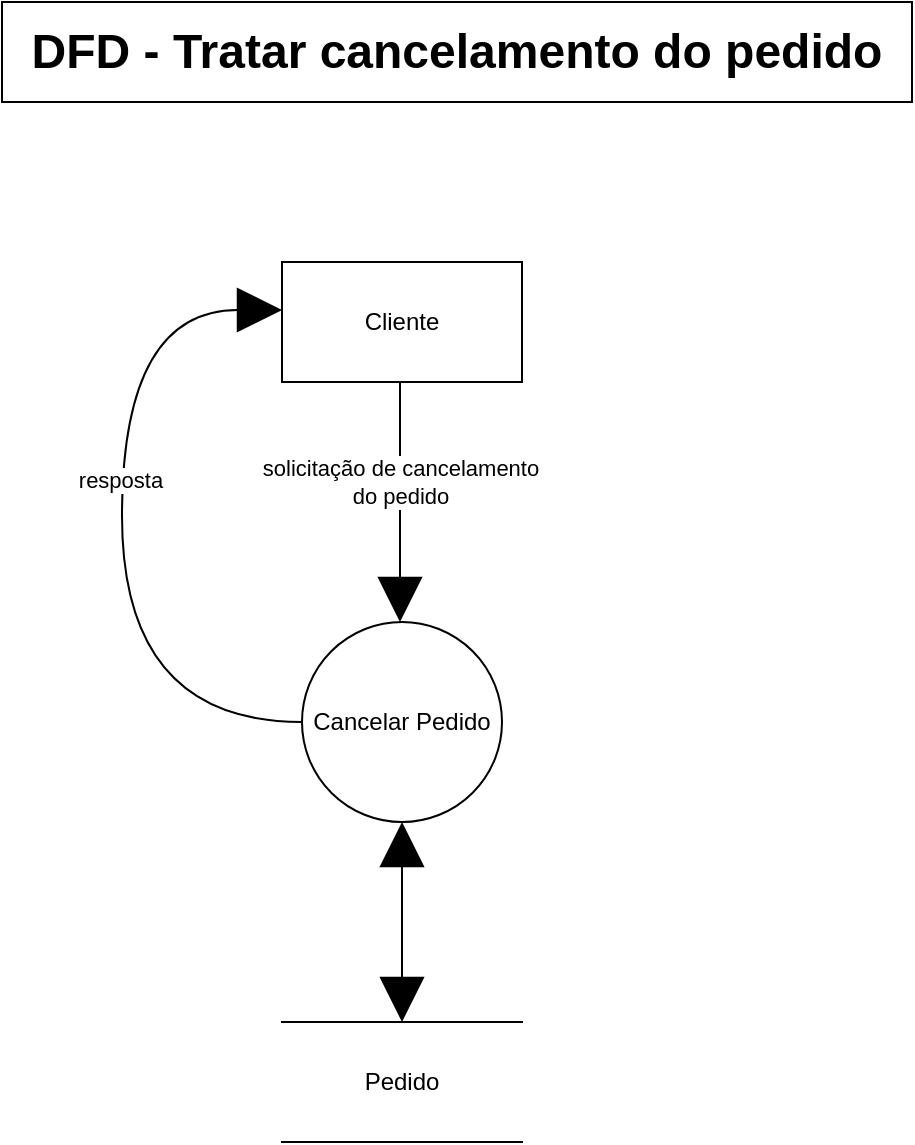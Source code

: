<mxfile version="14.6.13" type="device"><diagram id="9d5MZdIfWWNM1lssErcb" name="Página-1"><mxGraphModel dx="5221" dy="816" grid="1" gridSize="10" guides="1" tooltips="1" connect="1" arrows="1" fold="1" page="1" pageScale="1" pageWidth="827" pageHeight="1169" math="0" shadow="0"><root><mxCell id="0"/><mxCell id="1" parent="0"/><mxCell id="9ZKbn0u-2JgnyJwHB-gj-1" value="&lt;span style=&quot;font-size: 24px ; font-weight: 700&quot;&gt;DFD -&amp;nbsp;Tratar cancelamento do pedido&lt;/span&gt;" style="rounded=0;whiteSpace=wrap;html=1;" parent="1" vertex="1"><mxGeometry x="-4080" y="30" width="455" height="50" as="geometry"/></mxCell><mxCell id="9K9tbG_FJt7QMxbH5Ymw-4" style="rounded=0;orthogonalLoop=1;jettySize=auto;html=1;exitX=0.5;exitY=1;exitDx=0;exitDy=0;startArrow=block;startFill=1;endArrow=block;endFill=1;endSize=20;startSize=20;" parent="1" source="9K9tbG_FJt7QMxbH5Ymw-2" target="9K9tbG_FJt7QMxbH5Ymw-3" edge="1"><mxGeometry relative="1" as="geometry"/></mxCell><mxCell id="YxxXIV5OUH93mYZEjBjx-1" style="edgeStyle=orthogonalEdgeStyle;rounded=0;orthogonalLoop=1;jettySize=auto;html=1;entryX=0;entryY=0.4;entryDx=0;entryDy=0;entryPerimeter=0;curved=1;endArrow=block;endFill=1;endSize=20;" parent="1" source="9K9tbG_FJt7QMxbH5Ymw-2" target="9K9tbG_FJt7QMxbH5Ymw-5" edge="1"><mxGeometry relative="1" as="geometry"><Array as="points"><mxPoint x="-4020" y="390"/><mxPoint x="-4020" y="184"/></Array></mxGeometry></mxCell><mxCell id="YxxXIV5OUH93mYZEjBjx-2" value="resposta" style="edgeLabel;html=1;align=center;verticalAlign=middle;resizable=0;points=[];" parent="YxxXIV5OUH93mYZEjBjx-1" vertex="1" connectable="0"><mxGeometry x="0.123" y="1" relative="1" as="geometry"><mxPoint as="offset"/></mxGeometry></mxCell><mxCell id="9K9tbG_FJt7QMxbH5Ymw-2" value="&lt;span style=&quot;background-color: rgb(255 , 255 , 255)&quot;&gt;&lt;font style=&quot;font-size: 12px&quot;&gt;Cancelar Pedido&lt;/font&gt;&lt;/span&gt;" style="ellipse;whiteSpace=wrap;html=1;aspect=fixed;" parent="1" vertex="1"><mxGeometry x="-3930" y="340" width="100" height="100" as="geometry"/></mxCell><mxCell id="9K9tbG_FJt7QMxbH5Ymw-3" value="Pedido" style="shape=partialRectangle;whiteSpace=wrap;html=1;left=0;right=0;fillColor=none;" parent="1" vertex="1"><mxGeometry x="-3940" y="540" width="120" height="60" as="geometry"/></mxCell><mxCell id="9K9tbG_FJt7QMxbH5Ymw-6" style="edgeStyle=none;rounded=0;orthogonalLoop=1;jettySize=auto;html=1;exitX=0.5;exitY=1;exitDx=0;exitDy=0;entryX=0.5;entryY=0;entryDx=0;entryDy=0;startArrow=none;startFill=0;startSize=20;endArrow=block;endFill=1;endSize=20;" parent="1" edge="1"><mxGeometry relative="1" as="geometry"><mxPoint x="-3881" y="220" as="sourcePoint"/><mxPoint x="-3881" y="340" as="targetPoint"/></mxGeometry></mxCell><mxCell id="9K9tbG_FJt7QMxbH5Ymw-8" value="solicitação de cancelamento&lt;br&gt;do pedido" style="edgeLabel;html=1;align=center;verticalAlign=middle;resizable=0;points=[];" parent="9K9tbG_FJt7QMxbH5Ymw-6" vertex="1" connectable="0"><mxGeometry x="-0.213" y="3" relative="1" as="geometry"><mxPoint x="-3" y="2.94" as="offset"/></mxGeometry></mxCell><mxCell id="9K9tbG_FJt7QMxbH5Ymw-5" value="Cliente" style="rounded=0;whiteSpace=wrap;html=1;" parent="1" vertex="1"><mxGeometry x="-3940" y="160" width="120" height="60" as="geometry"/></mxCell></root></mxGraphModel></diagram></mxfile>